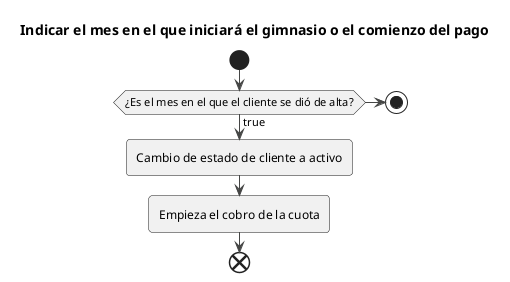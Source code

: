 @startuml
!theme vibrant
title Indicar el mes en el que iniciará el gimnasio o el comienzo del pago
start
if (¿Es el mes en el que el cliente se dió de alta?) then (true)
 :Cambio de estado de cliente a activo;
 :Empieza el cobro de la cuota;
else
 stop
endif
end
@enduml
